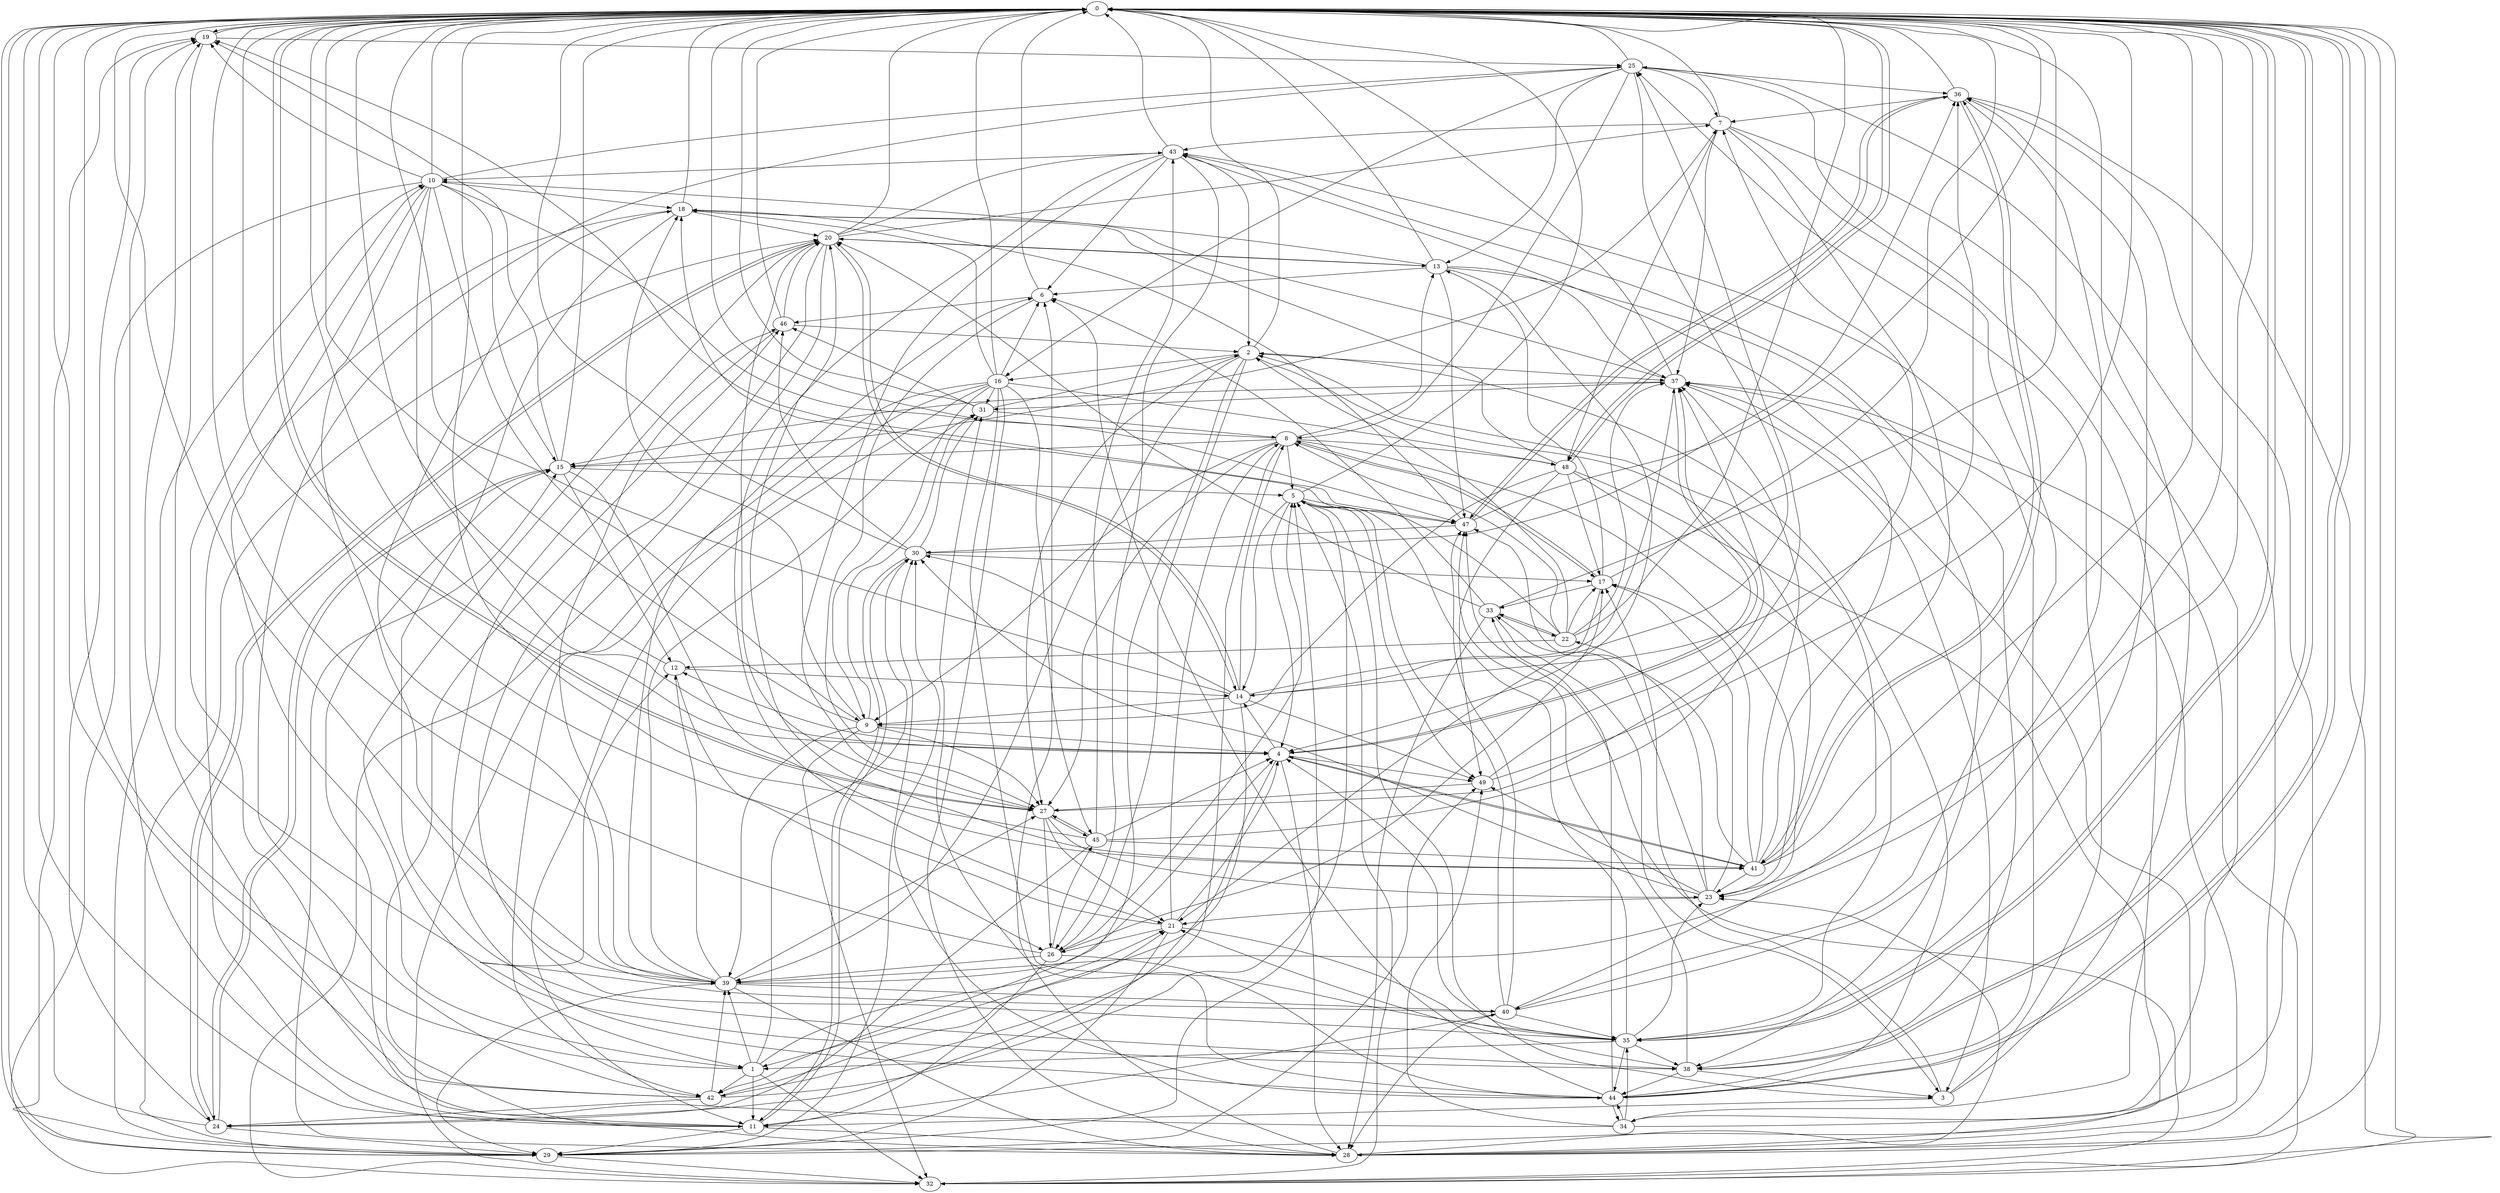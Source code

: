 strict digraph "" {
	0	 [component_delay=3];
	19	 [component_delay=3];
	0 -> 19	 [wire_delay=1];
	27	 [component_delay=3];
	0 -> 27	 [wire_delay=1];
	29	 [component_delay=3];
	0 -> 29	 [wire_delay=1];
	35	 [component_delay=3];
	0 -> 35	 [wire_delay=1];
	38	 [component_delay=3];
	0 -> 38	 [wire_delay=1];
	44	 [component_delay=3];
	0 -> 44	 [wire_delay=1];
	48	 [component_delay=3];
	0 -> 48	 [wire_delay=1];
	1	 [component_delay=3];
	1 -> 0	 [wire_delay=1];
	11	 [component_delay=3];
	1 -> 11	 [wire_delay=1];
	21	 [component_delay=3];
	1 -> 21	 [wire_delay=1];
	30	 [component_delay=3];
	1 -> 30	 [wire_delay=1];
	32	 [component_delay=3];
	1 -> 32	 [wire_delay=1];
	39	 [component_delay=3];
	1 -> 39	 [wire_delay=1];
	42	 [component_delay=3];
	1 -> 42	 [wire_delay=1];
	2	 [component_delay=3];
	2 -> 0	 [wire_delay=1];
	16	 [component_delay=3];
	2 -> 16	 [wire_delay=1];
	23	 [component_delay=3];
	2 -> 23	 [wire_delay=1];
	26	 [component_delay=3];
	2 -> 26	 [wire_delay=1];
	2 -> 27	 [wire_delay=1];
	37	 [component_delay=3];
	2 -> 37	 [wire_delay=1];
	2 -> 39	 [wire_delay=1];
	2 -> 42	 [wire_delay=1];
	3	 [component_delay=3];
	3 -> 0	 [wire_delay=1];
	3 -> 11	 [wire_delay=1];
	17	 [component_delay=3];
	3 -> 17	 [wire_delay=1];
	25	 [component_delay=3];
	3 -> 25	 [wire_delay=1];
	4	 [component_delay=3];
	4 -> 0	 [wire_delay=1];
	12	 [component_delay=3];
	4 -> 12	 [wire_delay=1];
	14	 [component_delay=3];
	4 -> 14	 [wire_delay=1];
	24	 [component_delay=3];
	4 -> 24	 [wire_delay=1];
	28	 [component_delay=3];
	4 -> 28	 [wire_delay=1];
	4 -> 37	 [wire_delay=1];
	41	 [component_delay=3];
	4 -> 41	 [wire_delay=1];
	49	 [component_delay=3];
	4 -> 49	 [wire_delay=1];
	5	 [component_delay=3];
	5 -> 0	 [wire_delay=1];
	5 -> 3	 [wire_delay=1];
	5 -> 4	 [wire_delay=1];
	5 -> 14	 [wire_delay=1];
	47	 [component_delay=3];
	5 -> 47	 [wire_delay=1];
	5 -> 49	 [wire_delay=1];
	6	 [component_delay=3];
	6 -> 0	 [wire_delay=1];
	6 -> 27	 [wire_delay=1];
	46	 [component_delay=3];
	6 -> 46	 [wire_delay=1];
	7	 [component_delay=3];
	7 -> 0	 [wire_delay=1];
	34	 [component_delay=3];
	7 -> 34	 [wire_delay=1];
	7 -> 37	 [wire_delay=1];
	40	 [component_delay=3];
	7 -> 40	 [wire_delay=1];
	7 -> 41	 [wire_delay=1];
	43	 [component_delay=3];
	7 -> 43	 [wire_delay=1];
	7 -> 48	 [wire_delay=1];
	8	 [component_delay=3];
	8 -> 0	 [wire_delay=1];
	8 -> 5	 [wire_delay=1];
	9	 [component_delay=3];
	8 -> 9	 [wire_delay=1];
	13	 [component_delay=3];
	8 -> 13	 [wire_delay=1];
	15	 [component_delay=3];
	8 -> 15	 [wire_delay=1];
	8 -> 17	 [wire_delay=1];
	8 -> 23	 [wire_delay=1];
	8 -> 27	 [wire_delay=1];
	8 -> 42	 [wire_delay=1];
	8 -> 48	 [wire_delay=1];
	9 -> 0	 [wire_delay=1];
	9 -> 4	 [wire_delay=1];
	18	 [component_delay=3];
	9 -> 18	 [wire_delay=1];
	9 -> 27	 [wire_delay=1];
	31	 [component_delay=3];
	9 -> 31	 [wire_delay=1];
	9 -> 32	 [wire_delay=1];
	9 -> 39	 [wire_delay=1];
	10	 [component_delay=3];
	10 -> 0	 [wire_delay=1];
	10 -> 1	 [wire_delay=1];
	10 -> 4	 [wire_delay=1];
	10 -> 9	 [wire_delay=1];
	10 -> 15	 [wire_delay=1];
	10 -> 18	 [wire_delay=1];
	10 -> 19	 [wire_delay=1];
	10 -> 25	 [wire_delay=1];
	10 -> 32	 [wire_delay=1];
	10 -> 39	 [wire_delay=1];
	10 -> 47	 [wire_delay=1];
	11 -> 0	 [wire_delay=1];
	11 -> 15	 [wire_delay=1];
	11 -> 19	 [wire_delay=1];
	11 -> 28	 [wire_delay=1];
	11 -> 29	 [wire_delay=1];
	11 -> 30	 [wire_delay=1];
	11 -> 40	 [wire_delay=1];
	12 -> 0	 [wire_delay=1];
	12 -> 14	 [wire_delay=1];
	12 -> 26	 [wire_delay=1];
	13 -> 0	 [wire_delay=1];
	13 -> 4	 [wire_delay=1];
	13 -> 6	 [wire_delay=1];
	13 -> 10	 [wire_delay=1];
	20	 [component_delay=3];
	13 -> 20	 [wire_delay=1];
	13 -> 37	 [wire_delay=1];
	13 -> 38	 [wire_delay=1];
	13 -> 47	 [wire_delay=1];
	14 -> 0	 [wire_delay=1];
	14 -> 1	 [wire_delay=1];
	14 -> 8	 [wire_delay=1];
	14 -> 9	 [wire_delay=1];
	14 -> 20	 [wire_delay=1];
	14 -> 30	 [wire_delay=1];
	36	 [component_delay=3];
	14 -> 36	 [wire_delay=1];
	14 -> 37	 [wire_delay=1];
	14 -> 49	 [wire_delay=1];
	15 -> 0	 [wire_delay=1];
	15 -> 5	 [wire_delay=1];
	15 -> 7	 [wire_delay=1];
	15 -> 12	 [wire_delay=1];
	15 -> 19	 [wire_delay=1];
	15 -> 24	 [wire_delay=1];
	15 -> 41	 [wire_delay=1];
	16 -> 0	 [wire_delay=1];
	16 -> 6	 [wire_delay=1];
	16 -> 9	 [wire_delay=1];
	16 -> 11	 [wire_delay=1];
	16 -> 18	 [wire_delay=1];
	16 -> 28	 [wire_delay=1];
	16 -> 31	 [wire_delay=1];
	16 -> 32	 [wire_delay=1];
	16 -> 35	 [wire_delay=1];
	16 -> 42	 [wire_delay=1];
	45	 [component_delay=3];
	16 -> 45	 [wire_delay=1];
	16 -> 48	 [wire_delay=1];
	17 -> 0	 [wire_delay=1];
	17 -> 8	 [wire_delay=1];
	17 -> 13	 [wire_delay=1];
	17 -> 21	 [wire_delay=1];
	33	 [component_delay=3];
	17 -> 33	 [wire_delay=1];
	18 -> 0	 [wire_delay=1];
	18 -> 11	 [wire_delay=1];
	18 -> 20	 [wire_delay=1];
	18 -> 38	 [wire_delay=1];
	19 -> 0	 [wire_delay=1];
	19 -> 25	 [wire_delay=1];
	19 -> 38	 [wire_delay=1];
	20 -> 0	 [wire_delay=1];
	20 -> 1	 [wire_delay=1];
	20 -> 7	 [wire_delay=1];
	20 -> 13	 [wire_delay=1];
	20 -> 14	 [wire_delay=1];
	20 -> 24	 [wire_delay=1];
	20 -> 32	 [wire_delay=1];
	20 -> 35	 [wire_delay=1];
	20 -> 43	 [wire_delay=1];
	21 -> 0	 [wire_delay=1];
	21 -> 4	 [wire_delay=1];
	21 -> 8	 [wire_delay=1];
	21 -> 26	 [wire_delay=1];
	21 -> 29	 [wire_delay=1];
	21 -> 35	 [wire_delay=1];
	22	 [component_delay=3];
	22 -> 0	 [wire_delay=1];
	22 -> 2	 [wire_delay=1];
	22 -> 8	 [wire_delay=1];
	22 -> 12	 [wire_delay=1];
	22 -> 17	 [wire_delay=1];
	22 -> 18	 [wire_delay=1];
	22 -> 33	 [wire_delay=1];
	22 -> 37	 [wire_delay=1];
	23 -> 0	 [wire_delay=1];
	23 -> 17	 [wire_delay=1];
	23 -> 21	 [wire_delay=1];
	23 -> 22	 [wire_delay=1];
	23 -> 30	 [wire_delay=1];
	23 -> 33	 [wire_delay=1];
	23 -> 49	 [wire_delay=1];
	24 -> 0	 [wire_delay=1];
	24 -> 15	 [wire_delay=1];
	24 -> 19	 [wire_delay=1];
	24 -> 20	 [wire_delay=1];
	24 -> 29	 [wire_delay=1];
	25 -> 0	 [wire_delay=1];
	25 -> 7	 [wire_delay=1];
	25 -> 8	 [wire_delay=1];
	25 -> 13	 [wire_delay=1];
	25 -> 14	 [wire_delay=1];
	25 -> 16	 [wire_delay=1];
	25 -> 34	 [wire_delay=1];
	25 -> 36	 [wire_delay=1];
	25 -> 42	 [wire_delay=1];
	26 -> 0	 [wire_delay=1];
	26 -> 5	 [wire_delay=1];
	26 -> 11	 [wire_delay=1];
	26 -> 17	 [wire_delay=1];
	26 -> 39	 [wire_delay=1];
	26 -> 44	 [wire_delay=1];
	26 -> 45	 [wire_delay=1];
	27 -> 0	 [wire_delay=1];
	27 -> 7	 [wire_delay=1];
	27 -> 20	 [wire_delay=1];
	27 -> 21	 [wire_delay=1];
	27 -> 23	 [wire_delay=1];
	27 -> 26	 [wire_delay=1];
	27 -> 45	 [wire_delay=1];
	28 -> 0	 [wire_delay=1];
	28 -> 6	 [wire_delay=1];
	28 -> 15	 [wire_delay=1];
	28 -> 23	 [wire_delay=1];
	28 -> 25	 [wire_delay=1];
	28 -> 36	 [wire_delay=1];
	28 -> 37	 [wire_delay=1];
	28 -> 46	 [wire_delay=1];
	29 -> 0	 [wire_delay=1];
	29 -> 5	 [wire_delay=1];
	29 -> 10	 [wire_delay=1];
	29 -> 19	 [wire_delay=1];
	29 -> 20	 [wire_delay=1];
	29 -> 30	 [wire_delay=1];
	29 -> 32	 [wire_delay=1];
	29 -> 37	 [wire_delay=1];
	29 -> 49	 [wire_delay=1];
	30 -> 0	 [wire_delay=1];
	30 -> 11	 [wire_delay=1];
	30 -> 17	 [wire_delay=1];
	30 -> 31	 [wire_delay=1];
	30 -> 36	 [wire_delay=1];
	30 -> 46	 [wire_delay=1];
	31 -> 0	 [wire_delay=1];
	31 -> 2	 [wire_delay=1];
	31 -> 8	 [wire_delay=1];
	31 -> 46	 [wire_delay=1];
	32 -> 0	 [wire_delay=1];
	32 -> 5	 [wire_delay=1];
	32 -> 37	 [wire_delay=1];
	32 -> 47	 [wire_delay=1];
	33 -> 0	 [wire_delay=1];
	33 -> 3	 [wire_delay=1];
	33 -> 6	 [wire_delay=1];
	33 -> 20	 [wire_delay=1];
	33 -> 22	 [wire_delay=1];
	33 -> 28	 [wire_delay=1];
	34 -> 0	 [wire_delay=1];
	34 -> 19	 [wire_delay=1];
	34 -> 35	 [wire_delay=1];
	34 -> 44	 [wire_delay=1];
	34 -> 49	 [wire_delay=1];
	35 -> 0	 [wire_delay=1];
	35 -> 1	 [wire_delay=1];
	35 -> 4	 [wire_delay=1];
	35 -> 5	 [wire_delay=1];
	35 -> 23	 [wire_delay=1];
	35 -> 36	 [wire_delay=1];
	35 -> 38	 [wire_delay=1];
	35 -> 44	 [wire_delay=1];
	36 -> 0	 [wire_delay=1];
	36 -> 7	 [wire_delay=1];
	36 -> 32	 [wire_delay=1];
	36 -> 39	 [wire_delay=1];
	36 -> 41	 [wire_delay=1];
	36 -> 47	 [wire_delay=1];
	37 -> 0	 [wire_delay=1];
	37 -> 3	 [wire_delay=1];
	37 -> 4	 [wire_delay=1];
	37 -> 15	 [wire_delay=1];
	37 -> 18	 [wire_delay=1];
	37 -> 31	 [wire_delay=1];
	38 -> 0	 [wire_delay=1];
	38 -> 3	 [wire_delay=1];
	38 -> 21	 [wire_delay=1];
	38 -> 44	 [wire_delay=1];
	38 -> 47	 [wire_delay=1];
	39 -> 0	 [wire_delay=1];
	39 -> 4	 [wire_delay=1];
	39 -> 6	 [wire_delay=1];
	39 -> 12	 [wire_delay=1];
	39 -> 18	 [wire_delay=1];
	39 -> 27	 [wire_delay=1];
	39 -> 28	 [wire_delay=1];
	39 -> 29	 [wire_delay=1];
	39 -> 31	 [wire_delay=1];
	39 -> 40	 [wire_delay=1];
	40 -> 0	 [wire_delay=1];
	40 -> 2	 [wire_delay=1];
	40 -> 5	 [wire_delay=1];
	40 -> 12	 [wire_delay=1];
	40 -> 28	 [wire_delay=1];
	40 -> 35	 [wire_delay=1];
	40 -> 47	 [wire_delay=1];
	41 -> 0	 [wire_delay=1];
	41 -> 4	 [wire_delay=1];
	41 -> 17	 [wire_delay=1];
	41 -> 20	 [wire_delay=1];
	41 -> 23	 [wire_delay=1];
	41 -> 36	 [wire_delay=1];
	41 -> 37	 [wire_delay=1];
	41 -> 43	 [wire_delay=1];
	41 -> 47	 [wire_delay=1];
	42 -> 0	 [wire_delay=1];
	42 -> 5	 [wire_delay=1];
	42 -> 10	 [wire_delay=1];
	42 -> 21	 [wire_delay=1];
	42 -> 24	 [wire_delay=1];
	42 -> 39	 [wire_delay=1];
	43 -> 0	 [wire_delay=1];
	43 -> 2	 [wire_delay=1];
	43 -> 6	 [wire_delay=1];
	43 -> 10	 [wire_delay=1];
	43 -> 21	 [wire_delay=1];
	43 -> 26	 [wire_delay=1];
	43 -> 27	 [wire_delay=1];
	43 -> 38	 [wire_delay=1];
	44 -> 0	 [wire_delay=1];
	44 -> 2	 [wire_delay=1];
	44 -> 6	 [wire_delay=1];
	44 -> 30	 [wire_delay=1];
	44 -> 31	 [wire_delay=1];
	44 -> 33	 [wire_delay=1];
	44 -> 34	 [wire_delay=1];
	44 -> 43	 [wire_delay=1];
	44 -> 46	 [wire_delay=1];
	45 -> 0	 [wire_delay=1];
	45 -> 4	 [wire_delay=1];
	45 -> 24	 [wire_delay=1];
	45 -> 25	 [wire_delay=1];
	45 -> 27	 [wire_delay=1];
	45 -> 41	 [wire_delay=1];
	45 -> 43	 [wire_delay=1];
	46 -> 0	 [wire_delay=1];
	46 -> 2	 [wire_delay=1];
	46 -> 20	 [wire_delay=1];
	46 -> 39	 [wire_delay=1];
	47 -> 0	 [wire_delay=1];
	47 -> 18	 [wire_delay=1];
	47 -> 19	 [wire_delay=1];
	47 -> 30	 [wire_delay=1];
	47 -> 36	 [wire_delay=1];
	48 -> 0	 [wire_delay=1];
	48 -> 9	 [wire_delay=1];
	48 -> 17	 [wire_delay=1];
	48 -> 18	 [wire_delay=1];
	48 -> 28	 [wire_delay=1];
	48 -> 35	 [wire_delay=1];
	48 -> 49	 [wire_delay=1];
	49 -> 0	 [wire_delay=1];
	49 -> 27	 [wire_delay=1];
	49 -> 37	 [wire_delay=1];
}
